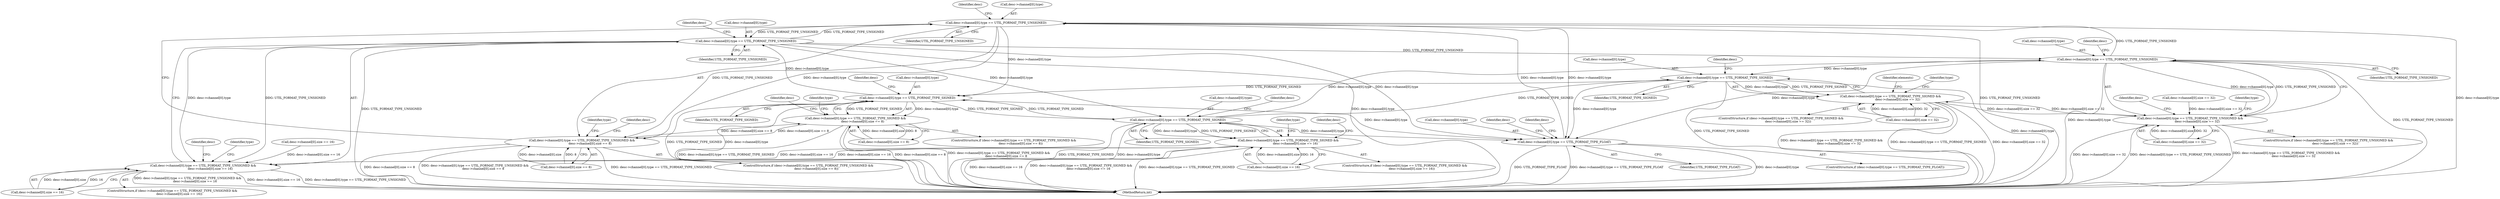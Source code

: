 digraph "0_virglrenderer_737c3350850ca4dbc5633b3bdb4118176ce59920@pointer" {
"1000230" [label="(Call,desc->channel[0].type == UTIL_FORMAT_TYPE_UNSIGNED)"];
"1000176" [label="(Call,desc->channel[0].type == UTIL_FORMAT_TYPE_FLOAT)"];
"1000350" [label="(Call,desc->channel[0].type == UTIL_FORMAT_TYPE_SIGNED)"];
"1000326" [label="(Call,desc->channel[0].type == UTIL_FORMAT_TYPE_UNSIGNED)"];
"1000302" [label="(Call,desc->channel[0].type == UTIL_FORMAT_TYPE_SIGNED)"];
"1000278" [label="(Call,desc->channel[0].type == UTIL_FORMAT_TYPE_UNSIGNED)"];
"1000254" [label="(Call,desc->channel[0].type == UTIL_FORMAT_TYPE_SIGNED)"];
"1000230" [label="(Call,desc->channel[0].type == UTIL_FORMAT_TYPE_UNSIGNED)"];
"1000229" [label="(Call,desc->channel[0].type == UTIL_FORMAT_TYPE_UNSIGNED &&\n                 desc->channel[0].size == 8)"];
"1000253" [label="(Call,desc->channel[0].type == UTIL_FORMAT_TYPE_SIGNED &&\n               desc->channel[0].size == 8)"];
"1000277" [label="(Call,desc->channel[0].type == UTIL_FORMAT_TYPE_UNSIGNED &&\n               desc->channel[0].size == 16)"];
"1000301" [label="(Call,desc->channel[0].type == UTIL_FORMAT_TYPE_SIGNED &&\n               desc->channel[0].size == 16)"];
"1000325" [label="(Call,desc->channel[0].type == UTIL_FORMAT_TYPE_UNSIGNED &&\n               desc->channel[0].size == 32)"];
"1000349" [label="(Call,desc->channel[0].type == UTIL_FORMAT_TYPE_SIGNED &&\n               desc->channel[0].size == 32)"];
"1000278" [label="(Call,desc->channel[0].type == UTIL_FORMAT_TYPE_UNSIGNED)"];
"1000327" [label="(Call,desc->channel[0].type)"];
"1000279" [label="(Call,desc->channel[0].type)"];
"1000325" [label="(Call,desc->channel[0].type == UTIL_FORMAT_TYPE_UNSIGNED &&\n               desc->channel[0].size == 32)"];
"1000348" [label="(ControlStructure,if (desc->channel[0].type == UTIL_FORMAT_TYPE_SIGNED &&\n               desc->channel[0].size == 32))"];
"1000326" [label="(Call,desc->channel[0].type == UTIL_FORMAT_TYPE_UNSIGNED)"];
"1000175" [label="(ControlStructure,if (desc->channel[0].type == UTIL_FORMAT_TYPE_FLOAT))"];
"1000287" [label="(Call,desc->channel[0].size == 16)"];
"1000330" [label="(Identifier,desc)"];
"1000243" [label="(Identifier,desc)"];
"1000349" [label="(Call,desc->channel[0].type == UTIL_FORMAT_TYPE_SIGNED &&\n               desc->channel[0].size == 32)"];
"1000315" [label="(Identifier,desc)"];
"1000321" [label="(Identifier,type)"];
"1000258" [label="(Identifier,desc)"];
"1000345" [label="(Identifier,type)"];
"1000267" [label="(Identifier,desc)"];
"1000311" [label="(Call,desc->channel[0].size == 16)"];
"1000191" [label="(Identifier,desc)"];
"1000334" [label="(Identifier,UTIL_FORMAT_TYPE_UNSIGNED)"];
"1000273" [label="(Identifier,type)"];
"1000177" [label="(Call,desc->channel[0].type)"];
"1000335" [label="(Call,desc->channel[0].size == 32)"];
"1000252" [label="(ControlStructure,if (desc->channel[0].type == UTIL_FORMAT_TYPE_SIGNED &&\n               desc->channel[0].size == 8))"];
"1000291" [label="(Identifier,desc)"];
"1000297" [label="(Identifier,type)"];
"1000215" [label="(Call,desc->channel[0].size == 16)"];
"1000239" [label="(Call,desc->channel[0].size == 8)"];
"1000249" [label="(Identifier,type)"];
"1000301" [label="(Call,desc->channel[0].type == UTIL_FORMAT_TYPE_SIGNED &&\n               desc->channel[0].size == 16)"];
"1000303" [label="(Call,desc->channel[0].type)"];
"1000277" [label="(Call,desc->channel[0].type == UTIL_FORMAT_TYPE_UNSIGNED &&\n               desc->channel[0].size == 16)"];
"1000286" [label="(Identifier,UTIL_FORMAT_TYPE_UNSIGNED)"];
"1000184" [label="(Identifier,UTIL_FORMAT_TYPE_FLOAT)"];
"1000359" [label="(Call,desc->channel[0].size == 32)"];
"1000324" [label="(ControlStructure,if (desc->channel[0].type == UTIL_FORMAT_TYPE_UNSIGNED &&\n               desc->channel[0].size == 32))"];
"1000354" [label="(Identifier,desc)"];
"1000230" [label="(Call,desc->channel[0].type == UTIL_FORMAT_TYPE_UNSIGNED)"];
"1000300" [label="(ControlStructure,if (desc->channel[0].type == UTIL_FORMAT_TYPE_SIGNED &&\n               desc->channel[0].size == 16))"];
"1000229" [label="(Call,desc->channel[0].type == UTIL_FORMAT_TYPE_UNSIGNED &&\n                 desc->channel[0].size == 8)"];
"1000187" [label="(Call,desc->channel[0].size == 32)"];
"1000377" [label="(Identifier,elements)"];
"1000255" [label="(Call,desc->channel[0].type)"];
"1000228" [label="(ControlStructure,if (desc->channel[0].type == UTIL_FORMAT_TYPE_UNSIGNED &&\n                 desc->channel[0].size == 8))"];
"1000282" [label="(Identifier,desc)"];
"1000350" [label="(Call,desc->channel[0].type == UTIL_FORMAT_TYPE_SIGNED)"];
"1000253" [label="(Call,desc->channel[0].type == UTIL_FORMAT_TYPE_SIGNED &&\n               desc->channel[0].size == 8)"];
"1000238" [label="(Identifier,UTIL_FORMAT_TYPE_UNSIGNED)"];
"1000358" [label="(Identifier,UTIL_FORMAT_TYPE_SIGNED)"];
"1000263" [label="(Call,desc->channel[0].size == 8)"];
"1000176" [label="(Call,desc->channel[0].type == UTIL_FORMAT_TYPE_FLOAT)"];
"1000306" [label="(Identifier,desc)"];
"1000231" [label="(Call,desc->channel[0].type)"];
"1000276" [label="(ControlStructure,if (desc->channel[0].type == UTIL_FORMAT_TYPE_UNSIGNED &&\n               desc->channel[0].size == 16))"];
"1000234" [label="(Identifier,desc)"];
"1000339" [label="(Identifier,desc)"];
"1000262" [label="(Identifier,UTIL_FORMAT_TYPE_SIGNED)"];
"1000363" [label="(Identifier,desc)"];
"1000310" [label="(Identifier,UTIL_FORMAT_TYPE_SIGNED)"];
"1000302" [label="(Call,desc->channel[0].type == UTIL_FORMAT_TYPE_SIGNED)"];
"1000351" [label="(Call,desc->channel[0].type)"];
"1000641" [label="(MethodReturn,int)"];
"1000369" [label="(Identifier,type)"];
"1000254" [label="(Call,desc->channel[0].type == UTIL_FORMAT_TYPE_SIGNED)"];
"1000230" -> "1000229"  [label="AST: "];
"1000230" -> "1000238"  [label="CFG: "];
"1000231" -> "1000230"  [label="AST: "];
"1000238" -> "1000230"  [label="AST: "];
"1000243" -> "1000230"  [label="CFG: "];
"1000229" -> "1000230"  [label="CFG: "];
"1000230" -> "1000641"  [label="DDG: UTIL_FORMAT_TYPE_UNSIGNED"];
"1000230" -> "1000641"  [label="DDG: desc->channel[0].type"];
"1000230" -> "1000176"  [label="DDG: desc->channel[0].type"];
"1000230" -> "1000229"  [label="DDG: desc->channel[0].type"];
"1000230" -> "1000229"  [label="DDG: UTIL_FORMAT_TYPE_UNSIGNED"];
"1000176" -> "1000230"  [label="DDG: desc->channel[0].type"];
"1000326" -> "1000230"  [label="DDG: UTIL_FORMAT_TYPE_UNSIGNED"];
"1000278" -> "1000230"  [label="DDG: UTIL_FORMAT_TYPE_UNSIGNED"];
"1000230" -> "1000254"  [label="DDG: desc->channel[0].type"];
"1000230" -> "1000278"  [label="DDG: UTIL_FORMAT_TYPE_UNSIGNED"];
"1000176" -> "1000175"  [label="AST: "];
"1000176" -> "1000184"  [label="CFG: "];
"1000177" -> "1000176"  [label="AST: "];
"1000184" -> "1000176"  [label="AST: "];
"1000191" -> "1000176"  [label="CFG: "];
"1000234" -> "1000176"  [label="CFG: "];
"1000176" -> "1000641"  [label="DDG: UTIL_FORMAT_TYPE_FLOAT"];
"1000176" -> "1000641"  [label="DDG: desc->channel[0].type == UTIL_FORMAT_TYPE_FLOAT"];
"1000176" -> "1000641"  [label="DDG: desc->channel[0].type"];
"1000350" -> "1000176"  [label="DDG: desc->channel[0].type"];
"1000326" -> "1000176"  [label="DDG: desc->channel[0].type"];
"1000278" -> "1000176"  [label="DDG: desc->channel[0].type"];
"1000254" -> "1000176"  [label="DDG: desc->channel[0].type"];
"1000302" -> "1000176"  [label="DDG: desc->channel[0].type"];
"1000350" -> "1000349"  [label="AST: "];
"1000350" -> "1000358"  [label="CFG: "];
"1000351" -> "1000350"  [label="AST: "];
"1000358" -> "1000350"  [label="AST: "];
"1000363" -> "1000350"  [label="CFG: "];
"1000349" -> "1000350"  [label="CFG: "];
"1000350" -> "1000641"  [label="DDG: desc->channel[0].type"];
"1000350" -> "1000641"  [label="DDG: UTIL_FORMAT_TYPE_SIGNED"];
"1000350" -> "1000254"  [label="DDG: UTIL_FORMAT_TYPE_SIGNED"];
"1000350" -> "1000349"  [label="DDG: desc->channel[0].type"];
"1000350" -> "1000349"  [label="DDG: UTIL_FORMAT_TYPE_SIGNED"];
"1000326" -> "1000350"  [label="DDG: desc->channel[0].type"];
"1000302" -> "1000350"  [label="DDG: UTIL_FORMAT_TYPE_SIGNED"];
"1000326" -> "1000325"  [label="AST: "];
"1000326" -> "1000334"  [label="CFG: "];
"1000327" -> "1000326"  [label="AST: "];
"1000334" -> "1000326"  [label="AST: "];
"1000339" -> "1000326"  [label="CFG: "];
"1000325" -> "1000326"  [label="CFG: "];
"1000326" -> "1000641"  [label="DDG: UTIL_FORMAT_TYPE_UNSIGNED"];
"1000326" -> "1000641"  [label="DDG: desc->channel[0].type"];
"1000326" -> "1000325"  [label="DDG: desc->channel[0].type"];
"1000326" -> "1000325"  [label="DDG: UTIL_FORMAT_TYPE_UNSIGNED"];
"1000302" -> "1000326"  [label="DDG: desc->channel[0].type"];
"1000278" -> "1000326"  [label="DDG: UTIL_FORMAT_TYPE_UNSIGNED"];
"1000302" -> "1000301"  [label="AST: "];
"1000302" -> "1000310"  [label="CFG: "];
"1000303" -> "1000302"  [label="AST: "];
"1000310" -> "1000302"  [label="AST: "];
"1000315" -> "1000302"  [label="CFG: "];
"1000301" -> "1000302"  [label="CFG: "];
"1000302" -> "1000641"  [label="DDG: UTIL_FORMAT_TYPE_SIGNED"];
"1000302" -> "1000641"  [label="DDG: desc->channel[0].type"];
"1000302" -> "1000254"  [label="DDG: UTIL_FORMAT_TYPE_SIGNED"];
"1000302" -> "1000301"  [label="DDG: desc->channel[0].type"];
"1000302" -> "1000301"  [label="DDG: UTIL_FORMAT_TYPE_SIGNED"];
"1000278" -> "1000302"  [label="DDG: desc->channel[0].type"];
"1000254" -> "1000302"  [label="DDG: UTIL_FORMAT_TYPE_SIGNED"];
"1000278" -> "1000277"  [label="AST: "];
"1000278" -> "1000286"  [label="CFG: "];
"1000279" -> "1000278"  [label="AST: "];
"1000286" -> "1000278"  [label="AST: "];
"1000291" -> "1000278"  [label="CFG: "];
"1000277" -> "1000278"  [label="CFG: "];
"1000278" -> "1000641"  [label="DDG: UTIL_FORMAT_TYPE_UNSIGNED"];
"1000278" -> "1000641"  [label="DDG: desc->channel[0].type"];
"1000278" -> "1000277"  [label="DDG: desc->channel[0].type"];
"1000278" -> "1000277"  [label="DDG: UTIL_FORMAT_TYPE_UNSIGNED"];
"1000254" -> "1000278"  [label="DDG: desc->channel[0].type"];
"1000254" -> "1000253"  [label="AST: "];
"1000254" -> "1000262"  [label="CFG: "];
"1000255" -> "1000254"  [label="AST: "];
"1000262" -> "1000254"  [label="AST: "];
"1000267" -> "1000254"  [label="CFG: "];
"1000253" -> "1000254"  [label="CFG: "];
"1000254" -> "1000641"  [label="DDG: desc->channel[0].type"];
"1000254" -> "1000641"  [label="DDG: UTIL_FORMAT_TYPE_SIGNED"];
"1000254" -> "1000253"  [label="DDG: desc->channel[0].type"];
"1000254" -> "1000253"  [label="DDG: UTIL_FORMAT_TYPE_SIGNED"];
"1000229" -> "1000228"  [label="AST: "];
"1000229" -> "1000239"  [label="CFG: "];
"1000239" -> "1000229"  [label="AST: "];
"1000249" -> "1000229"  [label="CFG: "];
"1000258" -> "1000229"  [label="CFG: "];
"1000229" -> "1000641"  [label="DDG: desc->channel[0].size == 8"];
"1000229" -> "1000641"  [label="DDG: desc->channel[0].type == UTIL_FORMAT_TYPE_UNSIGNED &&\n                 desc->channel[0].size == 8"];
"1000229" -> "1000641"  [label="DDG: desc->channel[0].type == UTIL_FORMAT_TYPE_UNSIGNED"];
"1000253" -> "1000229"  [label="DDG: desc->channel[0].size == 8"];
"1000239" -> "1000229"  [label="DDG: desc->channel[0].size"];
"1000239" -> "1000229"  [label="DDG: 8"];
"1000229" -> "1000253"  [label="DDG: desc->channel[0].size == 8"];
"1000253" -> "1000252"  [label="AST: "];
"1000253" -> "1000263"  [label="CFG: "];
"1000263" -> "1000253"  [label="AST: "];
"1000273" -> "1000253"  [label="CFG: "];
"1000282" -> "1000253"  [label="CFG: "];
"1000253" -> "1000641"  [label="DDG: desc->channel[0].type == UTIL_FORMAT_TYPE_SIGNED &&\n               desc->channel[0].size == 8"];
"1000253" -> "1000641"  [label="DDG: desc->channel[0].type == UTIL_FORMAT_TYPE_SIGNED"];
"1000253" -> "1000641"  [label="DDG: desc->channel[0].size == 8"];
"1000263" -> "1000253"  [label="DDG: desc->channel[0].size"];
"1000263" -> "1000253"  [label="DDG: 8"];
"1000277" -> "1000276"  [label="AST: "];
"1000277" -> "1000287"  [label="CFG: "];
"1000287" -> "1000277"  [label="AST: "];
"1000297" -> "1000277"  [label="CFG: "];
"1000306" -> "1000277"  [label="CFG: "];
"1000277" -> "1000641"  [label="DDG: desc->channel[0].size == 16"];
"1000277" -> "1000641"  [label="DDG: desc->channel[0].type == UTIL_FORMAT_TYPE_UNSIGNED"];
"1000277" -> "1000641"  [label="DDG: desc->channel[0].type == UTIL_FORMAT_TYPE_UNSIGNED &&\n               desc->channel[0].size == 16"];
"1000287" -> "1000277"  [label="DDG: desc->channel[0].size"];
"1000287" -> "1000277"  [label="DDG: 16"];
"1000301" -> "1000277"  [label="DDG: desc->channel[0].size == 16"];
"1000215" -> "1000277"  [label="DDG: desc->channel[0].size == 16"];
"1000277" -> "1000301"  [label="DDG: desc->channel[0].size == 16"];
"1000301" -> "1000300"  [label="AST: "];
"1000301" -> "1000311"  [label="CFG: "];
"1000311" -> "1000301"  [label="AST: "];
"1000321" -> "1000301"  [label="CFG: "];
"1000330" -> "1000301"  [label="CFG: "];
"1000301" -> "1000641"  [label="DDG: desc->channel[0].size == 16"];
"1000301" -> "1000641"  [label="DDG: desc->channel[0].type == UTIL_FORMAT_TYPE_SIGNED &&\n               desc->channel[0].size == 16"];
"1000301" -> "1000641"  [label="DDG: desc->channel[0].type == UTIL_FORMAT_TYPE_SIGNED"];
"1000311" -> "1000301"  [label="DDG: desc->channel[0].size"];
"1000311" -> "1000301"  [label="DDG: 16"];
"1000325" -> "1000324"  [label="AST: "];
"1000325" -> "1000335"  [label="CFG: "];
"1000335" -> "1000325"  [label="AST: "];
"1000345" -> "1000325"  [label="CFG: "];
"1000354" -> "1000325"  [label="CFG: "];
"1000325" -> "1000641"  [label="DDG: desc->channel[0].type == UTIL_FORMAT_TYPE_UNSIGNED"];
"1000325" -> "1000641"  [label="DDG: desc->channel[0].type == UTIL_FORMAT_TYPE_UNSIGNED &&\n               desc->channel[0].size == 32"];
"1000325" -> "1000641"  [label="DDG: desc->channel[0].size == 32"];
"1000335" -> "1000325"  [label="DDG: desc->channel[0].size"];
"1000335" -> "1000325"  [label="DDG: 32"];
"1000187" -> "1000325"  [label="DDG: desc->channel[0].size == 32"];
"1000349" -> "1000325"  [label="DDG: desc->channel[0].size == 32"];
"1000325" -> "1000349"  [label="DDG: desc->channel[0].size == 32"];
"1000349" -> "1000348"  [label="AST: "];
"1000349" -> "1000359"  [label="CFG: "];
"1000359" -> "1000349"  [label="AST: "];
"1000369" -> "1000349"  [label="CFG: "];
"1000377" -> "1000349"  [label="CFG: "];
"1000349" -> "1000641"  [label="DDG: desc->channel[0].type == UTIL_FORMAT_TYPE_SIGNED &&\n               desc->channel[0].size == 32"];
"1000349" -> "1000641"  [label="DDG: desc->channel[0].type == UTIL_FORMAT_TYPE_SIGNED"];
"1000349" -> "1000641"  [label="DDG: desc->channel[0].size == 32"];
"1000359" -> "1000349"  [label="DDG: desc->channel[0].size"];
"1000359" -> "1000349"  [label="DDG: 32"];
}
